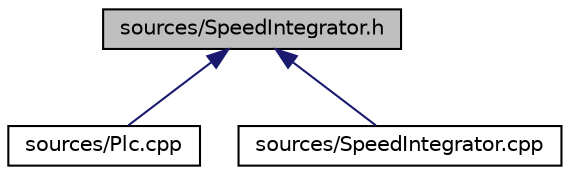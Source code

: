 digraph "sources/SpeedIntegrator.h"
{
  edge [fontname="Helvetica",fontsize="10",labelfontname="Helvetica",labelfontsize="10"];
  node [fontname="Helvetica",fontsize="10",shape=record];
  Node8 [label="sources/SpeedIntegrator.h",height=0.2,width=0.4,color="black", fillcolor="grey75", style="filled", fontcolor="black"];
  Node8 -> Node9 [dir="back",color="midnightblue",fontsize="10",style="solid"];
  Node9 [label="sources/Plc.cpp",height=0.2,width=0.4,color="black", fillcolor="white", style="filled",URL="$_plc_8cpp.html"];
  Node8 -> Node10 [dir="back",color="midnightblue",fontsize="10",style="solid"];
  Node10 [label="sources/SpeedIntegrator.cpp",height=0.2,width=0.4,color="black", fillcolor="white", style="filled",URL="$_speed_integrator_8cpp.html"];
}
